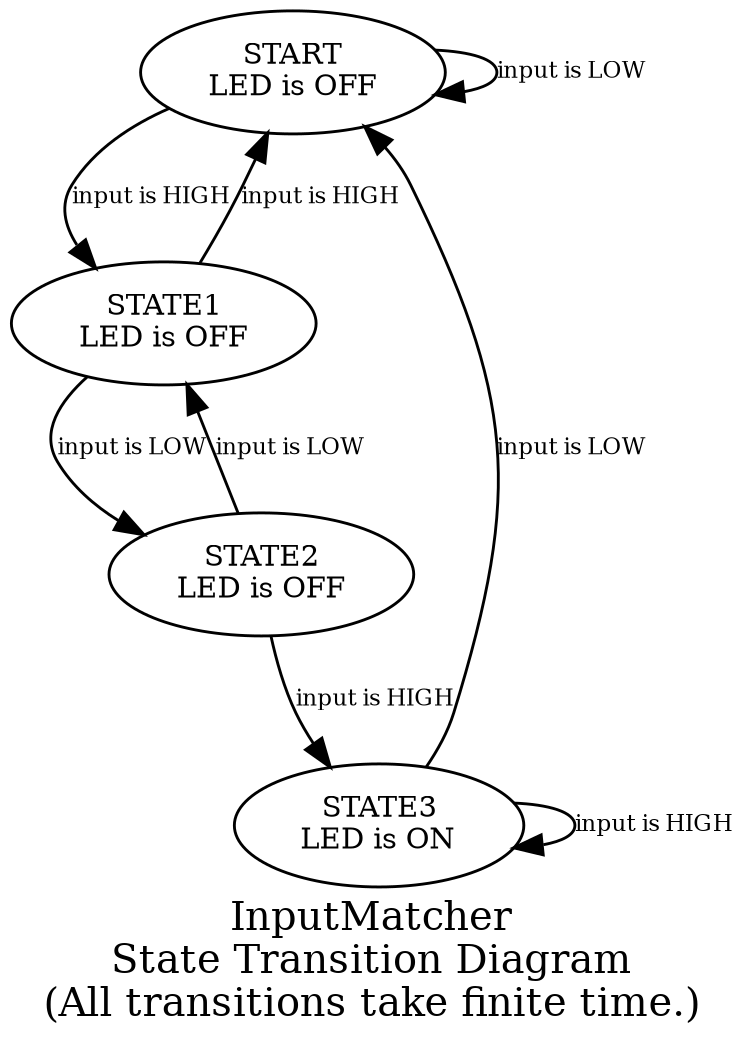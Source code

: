 
digraph input_matching {
	node [fontsize=10]
	edge [fontsize=8]
	dpi="72"
	size="7,7!"
	
	// declare all nodes
	START [ label = "START\nLED is OFF" ]
	STATE1 [ label = "STATE1\nLED is OFF" ]
	STATE2 [ label = "STATE2\nLED is OFF" ]
	STATE3 [ label = "STATE3\nLED is ON" ]


	// declare all edges with labels
	START -> STATE1   [ label = "input is HIGH" ]
	START -> START    [ label = "input is LOW" ]  

	STATE1 -> START   [ label = "input is HIGH" ] 
	STATE1 -> STATE2  [ label = "input is LOW" ]  

	STATE2 -> STATE3  [ label = "input is HIGH" ] 
	STATE2 -> STATE1  [ label = "input is LOW" ]  
	
	STATE3 -> STATE3  [ label = "input is HIGH" ] 
	STATE3 -> START	  [ label = "input is LOW" ]  
	
	label = "InputMatcher\nState Transition Diagram\n(All transitions take finite time.)"
}
